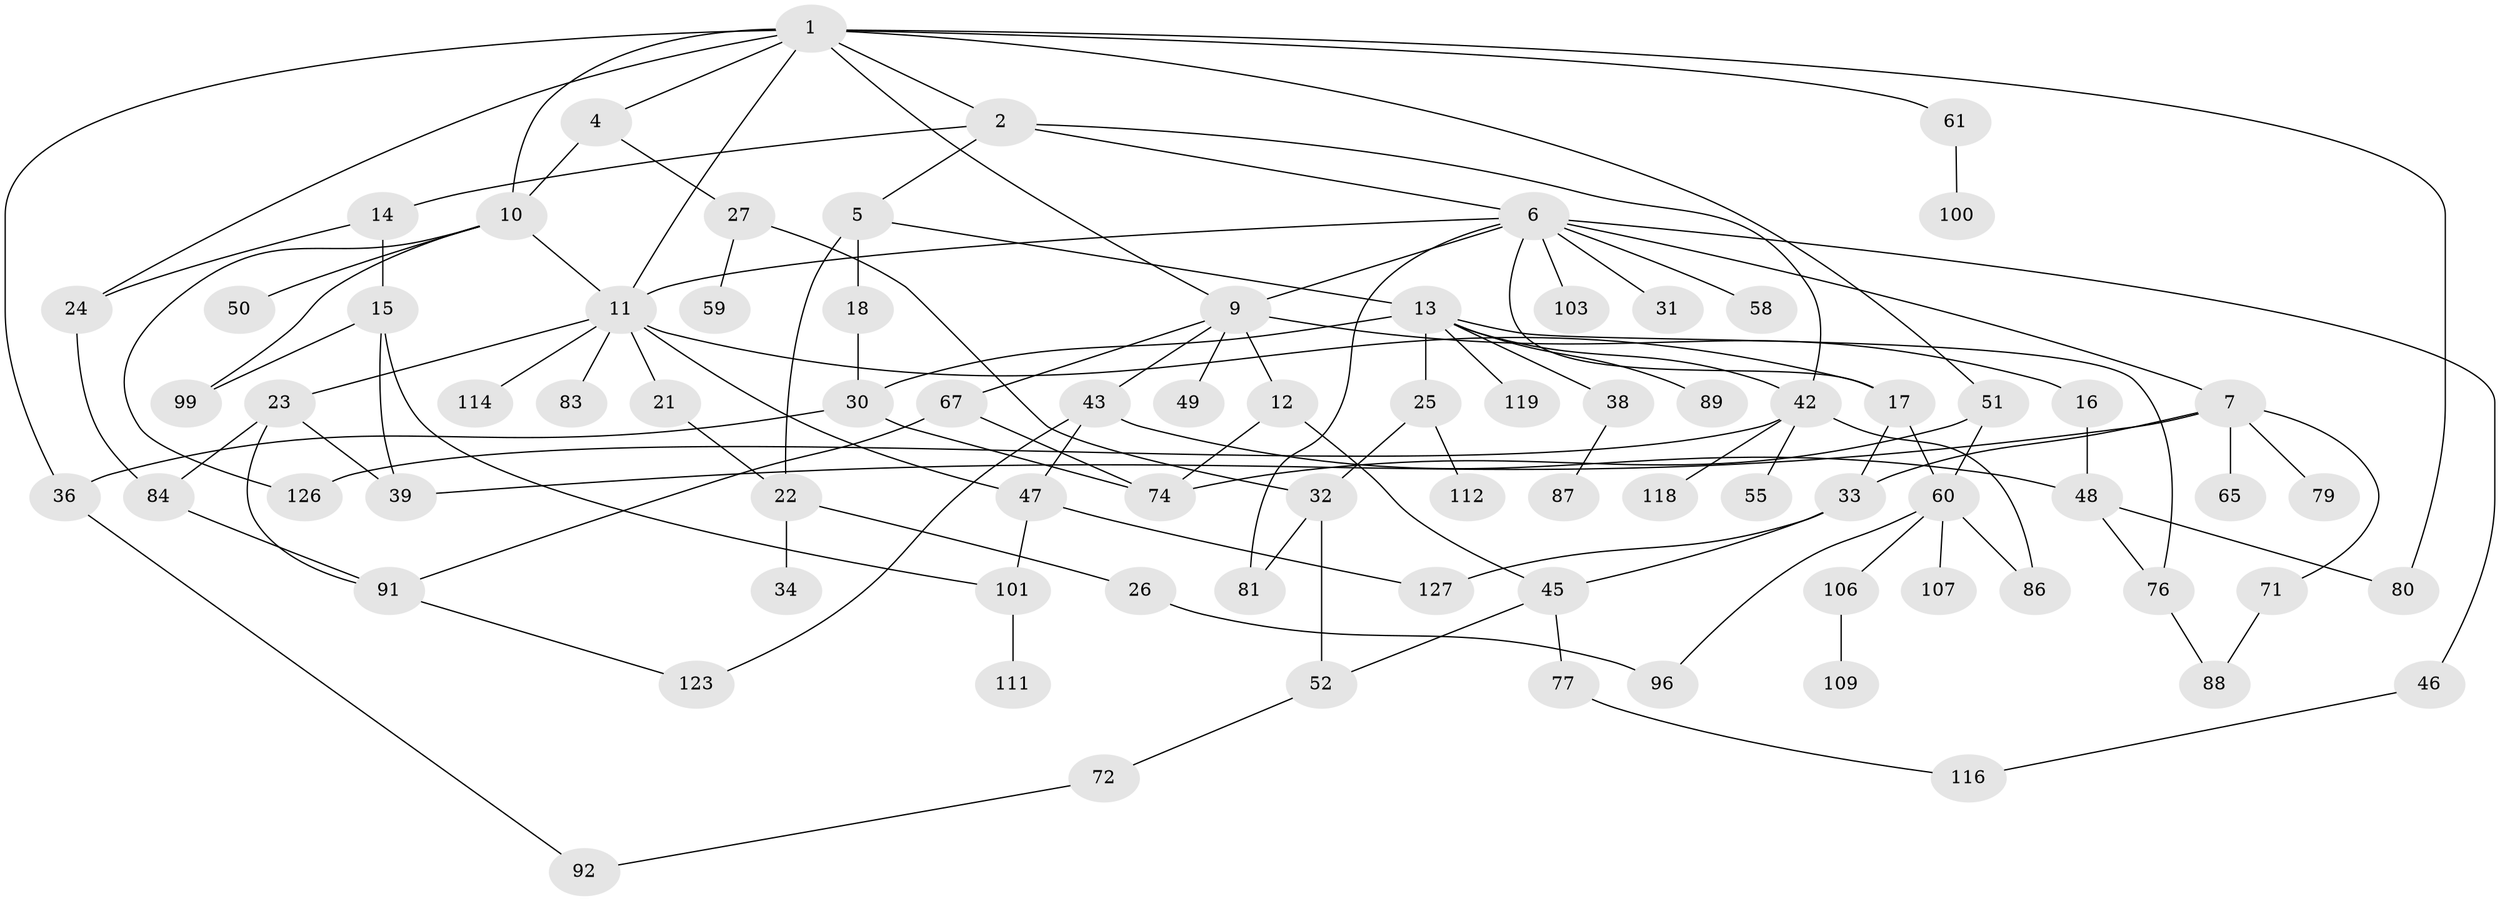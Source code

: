 // original degree distribution, {5: 0.05511811023622047, 7: 0.015748031496062992, 3: 0.1889763779527559, 8: 0.007874015748031496, 4: 0.13385826771653545, 6: 0.015748031496062992, 9: 0.007874015748031496, 2: 0.3228346456692913, 1: 0.25196850393700787}
// Generated by graph-tools (version 1.1) at 2025/10/02/27/25 16:10:55]
// undirected, 81 vertices, 118 edges
graph export_dot {
graph [start="1"]
  node [color=gray90,style=filled];
  1 [super="+3"];
  2 [super="+54"];
  4 [super="+125"];
  5 [super="+121"];
  6 [super="+8"];
  7 [super="+40"];
  9 [super="+63"];
  10 [super="+29"];
  11 [super="+73"];
  12 [super="+20"];
  13 [super="+19"];
  14;
  15 [super="+117"];
  16 [super="+90"];
  17;
  18;
  21 [super="+70"];
  22 [super="+97"];
  23 [super="+85"];
  24 [super="+44"];
  25 [super="+37"];
  26 [super="+53"];
  27 [super="+28"];
  30 [super="+35"];
  31 [super="+93"];
  32 [super="+41"];
  33 [super="+104"];
  34;
  36 [super="+62"];
  38 [super="+75"];
  39 [super="+64"];
  42 [super="+57"];
  43 [super="+78"];
  45;
  46 [super="+69"];
  47 [super="+94"];
  48;
  49;
  50 [super="+56"];
  51;
  52 [super="+66"];
  55;
  58;
  59 [super="+122"];
  60 [super="+68"];
  61;
  65;
  67;
  71 [super="+102"];
  72 [super="+82"];
  74 [super="+120"];
  76 [super="+115"];
  77;
  79 [super="+113"];
  80;
  81;
  83;
  84 [super="+110"];
  86;
  87;
  88 [super="+108"];
  89;
  91 [super="+95"];
  92 [super="+124"];
  96 [super="+98"];
  99;
  100;
  101 [super="+105"];
  103;
  106;
  107;
  109;
  111;
  112;
  114;
  116;
  118;
  119;
  123;
  126;
  127;
  1 -- 2;
  1 -- 4;
  1 -- 9;
  1 -- 80;
  1 -- 51;
  1 -- 36;
  1 -- 24;
  1 -- 10;
  1 -- 11;
  1 -- 61;
  2 -- 5;
  2 -- 6;
  2 -- 14;
  2 -- 42;
  4 -- 27;
  4 -- 10;
  5 -- 13;
  5 -- 18;
  5 -- 22;
  6 -- 7 [weight=2];
  6 -- 11;
  6 -- 58;
  6 -- 81;
  6 -- 103;
  6 -- 9 [weight=2];
  6 -- 17;
  6 -- 46;
  6 -- 31;
  7 -- 65;
  7 -- 71;
  7 -- 79;
  7 -- 33;
  7 -- 39;
  9 -- 12;
  9 -- 16;
  9 -- 43;
  9 -- 49;
  9 -- 67;
  10 -- 50;
  10 -- 126;
  10 -- 99;
  10 -- 11;
  11 -- 17;
  11 -- 21;
  11 -- 23;
  11 -- 47;
  11 -- 83;
  11 -- 114;
  12 -- 45;
  12 -- 74;
  13 -- 25;
  13 -- 42;
  13 -- 119;
  13 -- 30;
  13 -- 89;
  13 -- 76;
  13 -- 38;
  14 -- 15;
  14 -- 24;
  15 -- 39;
  15 -- 101;
  15 -- 99;
  16 -- 48;
  17 -- 33;
  17 -- 60;
  18 -- 30;
  21 -- 22;
  22 -- 26;
  22 -- 34;
  23 -- 39;
  23 -- 84;
  23 -- 91;
  24 -- 84;
  25 -- 32;
  25 -- 112;
  26 -- 96;
  27 -- 59;
  27 -- 32;
  30 -- 36;
  30 -- 74;
  32 -- 81;
  32 -- 52;
  33 -- 127;
  33 -- 45;
  36 -- 92;
  38 -- 87;
  42 -- 55;
  42 -- 126;
  42 -- 118;
  42 -- 86;
  43 -- 48;
  43 -- 123;
  43 -- 47;
  45 -- 77;
  45 -- 52;
  46 -- 116;
  47 -- 101;
  47 -- 127;
  48 -- 76;
  48 -- 80;
  51 -- 60;
  51 -- 74;
  52 -- 72;
  60 -- 107;
  60 -- 96;
  60 -- 106;
  60 -- 86;
  61 -- 100;
  67 -- 74;
  67 -- 91;
  71 -- 88;
  72 -- 92;
  76 -- 88;
  77 -- 116;
  84 -- 91;
  91 -- 123;
  101 -- 111;
  106 -- 109;
}
